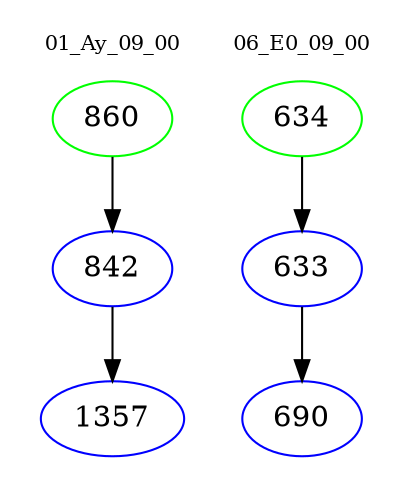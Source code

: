 digraph{
subgraph cluster_0 {
color = white
label = "01_Ay_09_00";
fontsize=10;
T0_860 [label="860", color="green"]
T0_860 -> T0_842 [color="black"]
T0_842 [label="842", color="blue"]
T0_842 -> T0_1357 [color="black"]
T0_1357 [label="1357", color="blue"]
}
subgraph cluster_1 {
color = white
label = "06_E0_09_00";
fontsize=10;
T1_634 [label="634", color="green"]
T1_634 -> T1_633 [color="black"]
T1_633 [label="633", color="blue"]
T1_633 -> T1_690 [color="black"]
T1_690 [label="690", color="blue"]
}
}
